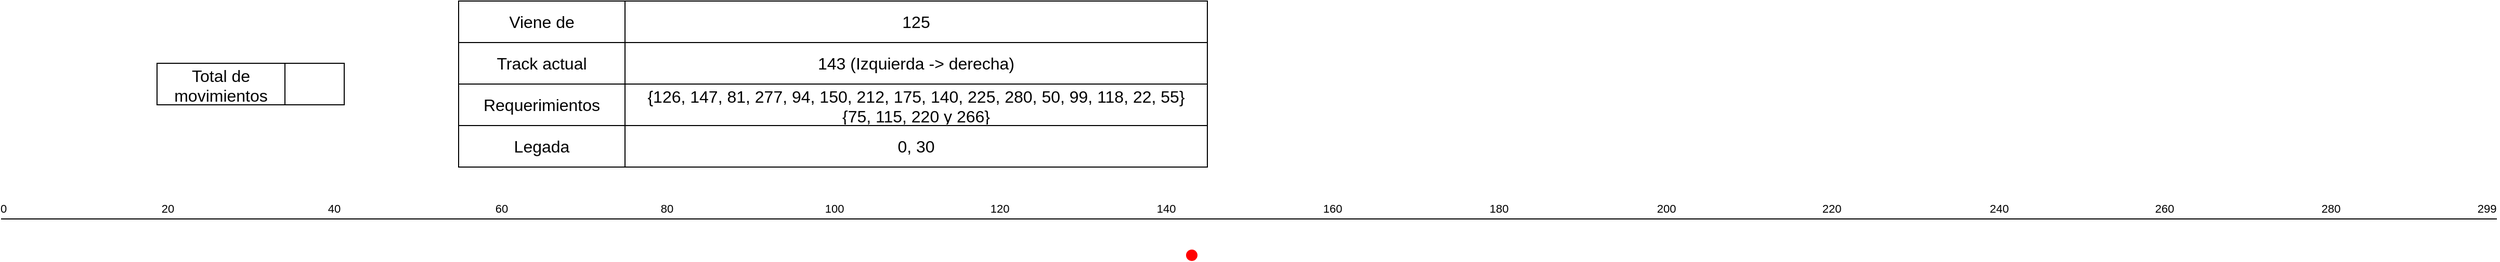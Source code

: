 <mxfile version="22.1.3" type="device">
  <diagram name="Page-1" id="3K1C0nyswlFL-O_2c9Qy">
    <mxGraphModel dx="1647" dy="873" grid="1" gridSize="10" guides="1" tooltips="1" connect="1" arrows="1" fold="1" page="1" pageScale="1" pageWidth="827" pageHeight="1169" math="0" shadow="0">
      <root>
        <mxCell id="0" />
        <mxCell id="1" parent="0" />
        <mxCell id="g0mQy8Gciv3Qlwi9EDm0-2" value="" style="ellipse;whiteSpace=wrap;html=1;aspect=fixed;fillColor=#FF0000;strokeColor=#FF0000;" parent="1" vertex="1">
          <mxGeometry x="1180" y="250" width="10" height="10" as="geometry" />
        </mxCell>
        <mxCell id="g0mQy8Gciv3Qlwi9EDm0-7" value="" style="endArrow=none;html=1;rounded=0;" parent="1" edge="1">
          <mxGeometry width="50" height="50" relative="1" as="geometry">
            <mxPoint x="40" y="220" as="sourcePoint" />
            <mxPoint x="2440" y="220" as="targetPoint" />
          </mxGeometry>
        </mxCell>
        <mxCell id="g0mQy8Gciv3Qlwi9EDm0-8" value="0" style="edgeLabel;html=1;align=center;verticalAlign=middle;resizable=0;points=[];" parent="g0mQy8Gciv3Qlwi9EDm0-7" vertex="1" connectable="0">
          <mxGeometry x="-0.957" y="4" relative="1" as="geometry">
            <mxPoint x="-50" y="-6" as="offset" />
          </mxGeometry>
        </mxCell>
        <mxCell id="g0mQy8Gciv3Qlwi9EDm0-16" value="20" style="edgeLabel;html=1;align=center;verticalAlign=middle;resizable=0;points=[];" parent="g0mQy8Gciv3Qlwi9EDm0-7" vertex="1" connectable="0">
          <mxGeometry x="-0.899" relative="1" as="geometry">
            <mxPoint x="39" y="-10" as="offset" />
          </mxGeometry>
        </mxCell>
        <mxCell id="g0mQy8Gciv3Qlwi9EDm0-17" value="40" style="edgeLabel;html=1;align=center;verticalAlign=middle;resizable=0;points=[];" parent="g0mQy8Gciv3Qlwi9EDm0-7" vertex="1" connectable="0">
          <mxGeometry x="-0.799" y="2" relative="1" as="geometry">
            <mxPoint x="79" y="-8" as="offset" />
          </mxGeometry>
        </mxCell>
        <mxCell id="g0mQy8Gciv3Qlwi9EDm0-18" value="60" style="edgeLabel;html=1;align=center;verticalAlign=middle;resizable=0;points=[];" parent="g0mQy8Gciv3Qlwi9EDm0-7" vertex="1" connectable="0">
          <mxGeometry x="-0.697" y="4" relative="1" as="geometry">
            <mxPoint x="117" y="-6" as="offset" />
          </mxGeometry>
        </mxCell>
        <mxCell id="g0mQy8Gciv3Qlwi9EDm0-19" value="80" style="edgeLabel;html=1;align=center;verticalAlign=middle;resizable=0;points=[];" parent="g0mQy8Gciv3Qlwi9EDm0-7" vertex="1" connectable="0">
          <mxGeometry x="-0.599" y="-2" relative="1" as="geometry">
            <mxPoint x="159" y="-12" as="offset" />
          </mxGeometry>
        </mxCell>
        <mxCell id="g0mQy8Gciv3Qlwi9EDm0-20" value="100" style="edgeLabel;html=1;align=center;verticalAlign=middle;resizable=0;points=[];" parent="g0mQy8Gciv3Qlwi9EDm0-7" vertex="1" connectable="0">
          <mxGeometry x="-0.503" y="-3" relative="1" as="geometry">
            <mxPoint x="204" y="-13" as="offset" />
          </mxGeometry>
        </mxCell>
        <mxCell id="g0mQy8Gciv3Qlwi9EDm0-21" value="120" style="edgeLabel;html=1;align=center;verticalAlign=middle;resizable=0;points=[];" parent="g0mQy8Gciv3Qlwi9EDm0-7" vertex="1" connectable="0">
          <mxGeometry x="-0.405" y="2" relative="1" as="geometry">
            <mxPoint x="246" y="-8" as="offset" />
          </mxGeometry>
        </mxCell>
        <mxCell id="g0mQy8Gciv3Qlwi9EDm0-22" value="140" style="edgeLabel;html=1;align=center;verticalAlign=middle;resizable=0;points=[];" parent="g0mQy8Gciv3Qlwi9EDm0-7" vertex="1" connectable="0">
          <mxGeometry x="-0.299" y="2" relative="1" as="geometry">
            <mxPoint x="279" y="-8" as="offset" />
          </mxGeometry>
        </mxCell>
        <mxCell id="g0mQy8Gciv3Qlwi9EDm0-23" value="160" style="edgeLabel;html=1;align=center;verticalAlign=middle;resizable=0;points=[];" parent="g0mQy8Gciv3Qlwi9EDm0-7" vertex="1" connectable="0">
          <mxGeometry x="-0.199" y="4" relative="1" as="geometry">
            <mxPoint x="319" y="-6" as="offset" />
          </mxGeometry>
        </mxCell>
        <mxCell id="g0mQy8Gciv3Qlwi9EDm0-25" value="180" style="edgeLabel;html=1;align=center;verticalAlign=middle;resizable=0;points=[];" parent="g0mQy8Gciv3Qlwi9EDm0-7" vertex="1" connectable="0">
          <mxGeometry x="-0.105" y="-2" relative="1" as="geometry">
            <mxPoint x="366" y="-12" as="offset" />
          </mxGeometry>
        </mxCell>
        <mxCell id="g0mQy8Gciv3Qlwi9EDm0-46" value="200" style="edgeLabel;html=1;align=center;verticalAlign=middle;resizable=0;points=[];" parent="g0mQy8Gciv3Qlwi9EDm0-7" vertex="1" connectable="0">
          <mxGeometry x="-0.007" relative="1" as="geometry">
            <mxPoint x="409" y="-10" as="offset" />
          </mxGeometry>
        </mxCell>
        <mxCell id="g0mQy8Gciv3Qlwi9EDm0-49" value="220" style="edgeLabel;html=1;align=center;verticalAlign=middle;resizable=0;points=[];" parent="g0mQy8Gciv3Qlwi9EDm0-7" vertex="1" connectable="0">
          <mxGeometry x="0.092" relative="1" as="geometry">
            <mxPoint x="449" y="-10" as="offset" />
          </mxGeometry>
        </mxCell>
        <mxCell id="g0mQy8Gciv3Qlwi9EDm0-50" value="240" style="edgeLabel;html=1;align=center;verticalAlign=middle;resizable=0;points=[];" parent="g0mQy8Gciv3Qlwi9EDm0-7" vertex="1" connectable="0">
          <mxGeometry x="0.197" relative="1" as="geometry">
            <mxPoint x="484" y="-10" as="offset" />
          </mxGeometry>
        </mxCell>
        <mxCell id="g0mQy8Gciv3Qlwi9EDm0-51" value="260" style="edgeLabel;html=1;align=center;verticalAlign=middle;resizable=0;points=[];" parent="g0mQy8Gciv3Qlwi9EDm0-7" vertex="1" connectable="0">
          <mxGeometry x="0.292" relative="1" as="geometry">
            <mxPoint x="529" y="-10" as="offset" />
          </mxGeometry>
        </mxCell>
        <mxCell id="g0mQy8Gciv3Qlwi9EDm0-52" value="280" style="edgeLabel;html=1;align=center;verticalAlign=middle;resizable=0;points=[];" parent="g0mQy8Gciv3Qlwi9EDm0-7" vertex="1" connectable="0">
          <mxGeometry x="0.395" y="-4" relative="1" as="geometry">
            <mxPoint x="566" y="-14" as="offset" />
          </mxGeometry>
        </mxCell>
        <mxCell id="g0mQy8Gciv3Qlwi9EDm0-53" value="299" style="edgeLabel;html=1;align=center;verticalAlign=middle;resizable=0;points=[];" parent="g0mQy8Gciv3Qlwi9EDm0-7" vertex="1" connectable="0">
          <mxGeometry x="0.499" y="2" relative="1" as="geometry">
            <mxPoint x="591" y="-8" as="offset" />
          </mxGeometry>
        </mxCell>
        <mxCell id="g0mQy8Gciv3Qlwi9EDm0-62" value="" style="shape=table;startSize=0;container=1;collapsible=0;childLayout=tableLayout;fontSize=16;swimlaneLine=1;" parent="1" vertex="1">
          <mxGeometry x="480" y="10" width="720" height="160" as="geometry" />
        </mxCell>
        <mxCell id="g0mQy8Gciv3Qlwi9EDm0-63" value="" style="shape=tableRow;horizontal=0;startSize=0;swimlaneHead=0;swimlaneBody=0;strokeColor=inherit;top=0;left=0;bottom=0;right=0;collapsible=0;dropTarget=0;fillColor=none;points=[[0,0.5],[1,0.5]];portConstraint=eastwest;fontSize=16;" parent="g0mQy8Gciv3Qlwi9EDm0-62" vertex="1">
          <mxGeometry width="720" height="40" as="geometry" />
        </mxCell>
        <mxCell id="g0mQy8Gciv3Qlwi9EDm0-64" value="Viene de" style="shape=partialRectangle;html=1;whiteSpace=wrap;connectable=0;strokeColor=inherit;overflow=hidden;fillColor=none;top=0;left=0;bottom=0;right=0;pointerEvents=1;fontSize=16;" parent="g0mQy8Gciv3Qlwi9EDm0-63" vertex="1">
          <mxGeometry width="160" height="40" as="geometry">
            <mxRectangle width="160" height="40" as="alternateBounds" />
          </mxGeometry>
        </mxCell>
        <mxCell id="g0mQy8Gciv3Qlwi9EDm0-65" value="125" style="shape=partialRectangle;html=1;whiteSpace=wrap;connectable=0;strokeColor=inherit;overflow=hidden;fillColor=none;top=0;left=0;bottom=0;right=0;pointerEvents=1;fontSize=16;" parent="g0mQy8Gciv3Qlwi9EDm0-63" vertex="1">
          <mxGeometry x="160" width="560" height="40" as="geometry">
            <mxRectangle width="560" height="40" as="alternateBounds" />
          </mxGeometry>
        </mxCell>
        <mxCell id="g0mQy8Gciv3Qlwi9EDm0-67" value="" style="shape=tableRow;horizontal=0;startSize=0;swimlaneHead=0;swimlaneBody=0;strokeColor=inherit;top=0;left=0;bottom=0;right=0;collapsible=0;dropTarget=0;fillColor=none;points=[[0,0.5],[1,0.5]];portConstraint=eastwest;fontSize=16;" parent="g0mQy8Gciv3Qlwi9EDm0-62" vertex="1">
          <mxGeometry y="40" width="720" height="40" as="geometry" />
        </mxCell>
        <mxCell id="g0mQy8Gciv3Qlwi9EDm0-68" value="Track actual" style="shape=partialRectangle;html=1;whiteSpace=wrap;connectable=0;strokeColor=inherit;overflow=hidden;fillColor=none;top=0;left=0;bottom=0;right=0;pointerEvents=1;fontSize=16;" parent="g0mQy8Gciv3Qlwi9EDm0-67" vertex="1">
          <mxGeometry width="160" height="40" as="geometry">
            <mxRectangle width="160" height="40" as="alternateBounds" />
          </mxGeometry>
        </mxCell>
        <mxCell id="g0mQy8Gciv3Qlwi9EDm0-69" value="143 (Izquierda -&amp;gt; derecha)" style="shape=partialRectangle;html=1;whiteSpace=wrap;connectable=0;strokeColor=inherit;overflow=hidden;fillColor=none;top=0;left=0;bottom=0;right=0;pointerEvents=1;fontSize=16;" parent="g0mQy8Gciv3Qlwi9EDm0-67" vertex="1">
          <mxGeometry x="160" width="560" height="40" as="geometry">
            <mxRectangle width="560" height="40" as="alternateBounds" />
          </mxGeometry>
        </mxCell>
        <mxCell id="g0mQy8Gciv3Qlwi9EDm0-71" value="" style="shape=tableRow;horizontal=0;startSize=0;swimlaneHead=0;swimlaneBody=0;strokeColor=inherit;top=0;left=0;bottom=0;right=0;collapsible=0;dropTarget=0;fillColor=none;points=[[0,0.5],[1,0.5]];portConstraint=eastwest;fontSize=16;" parent="g0mQy8Gciv3Qlwi9EDm0-62" vertex="1">
          <mxGeometry y="80" width="720" height="40" as="geometry" />
        </mxCell>
        <mxCell id="g0mQy8Gciv3Qlwi9EDm0-72" value="Requerimientos" style="shape=partialRectangle;html=1;whiteSpace=wrap;connectable=0;strokeColor=inherit;overflow=hidden;fillColor=none;top=0;left=0;bottom=0;right=0;pointerEvents=1;fontSize=16;" parent="g0mQy8Gciv3Qlwi9EDm0-71" vertex="1">
          <mxGeometry width="160" height="40" as="geometry">
            <mxRectangle width="160" height="40" as="alternateBounds" />
          </mxGeometry>
        </mxCell>
        <mxCell id="g0mQy8Gciv3Qlwi9EDm0-73" value="{126, 147, 81, 277, 94, 150, 212, 175, 140, 225, 280, 50, 99, 118, 22, 55}&lt;br&gt;{75, 115, 220 y 266}" style="shape=partialRectangle;html=1;whiteSpace=wrap;connectable=0;strokeColor=inherit;overflow=hidden;fillColor=none;top=0;left=0;bottom=0;right=0;pointerEvents=1;fontSize=16;verticalAlign=middle;labelPosition=center;verticalLabelPosition=middle;align=center;" parent="g0mQy8Gciv3Qlwi9EDm0-71" vertex="1">
          <mxGeometry x="160" width="560" height="40" as="geometry">
            <mxRectangle width="560" height="40" as="alternateBounds" />
          </mxGeometry>
        </mxCell>
        <mxCell id="g0mQy8Gciv3Qlwi9EDm0-99" style="shape=tableRow;horizontal=0;startSize=0;swimlaneHead=0;swimlaneBody=0;strokeColor=inherit;top=0;left=0;bottom=0;right=0;collapsible=0;dropTarget=0;fillColor=none;points=[[0,0.5],[1,0.5]];portConstraint=eastwest;fontSize=16;" parent="g0mQy8Gciv3Qlwi9EDm0-62" vertex="1">
          <mxGeometry y="120" width="720" height="40" as="geometry" />
        </mxCell>
        <mxCell id="g0mQy8Gciv3Qlwi9EDm0-100" value="Legada" style="shape=partialRectangle;html=1;whiteSpace=wrap;connectable=0;strokeColor=inherit;overflow=hidden;fillColor=none;top=0;left=0;bottom=0;right=0;pointerEvents=1;fontSize=16;" parent="g0mQy8Gciv3Qlwi9EDm0-99" vertex="1">
          <mxGeometry width="160" height="40" as="geometry">
            <mxRectangle width="160" height="40" as="alternateBounds" />
          </mxGeometry>
        </mxCell>
        <mxCell id="g0mQy8Gciv3Qlwi9EDm0-101" value="0, 30" style="shape=partialRectangle;html=1;whiteSpace=wrap;connectable=0;strokeColor=inherit;overflow=hidden;fillColor=none;top=0;left=0;bottom=0;right=0;pointerEvents=1;fontSize=16;" parent="g0mQy8Gciv3Qlwi9EDm0-99" vertex="1">
          <mxGeometry x="160" width="560" height="40" as="geometry">
            <mxRectangle width="560" height="40" as="alternateBounds" />
          </mxGeometry>
        </mxCell>
        <mxCell id="9q1age1-8BXqLCWACAwK-1" value="" style="shape=table;startSize=0;container=1;collapsible=0;childLayout=tableLayout;fontSize=16;" parent="1" vertex="1">
          <mxGeometry x="190" y="70" width="180" height="40" as="geometry" />
        </mxCell>
        <mxCell id="9q1age1-8BXqLCWACAwK-2" value="" style="shape=tableRow;horizontal=0;startSize=0;swimlaneHead=0;swimlaneBody=0;strokeColor=inherit;top=0;left=0;bottom=0;right=0;collapsible=0;dropTarget=0;fillColor=none;points=[[0,0.5],[1,0.5]];portConstraint=eastwest;fontSize=16;" parent="9q1age1-8BXqLCWACAwK-1" vertex="1">
          <mxGeometry width="180" height="40" as="geometry" />
        </mxCell>
        <mxCell id="9q1age1-8BXqLCWACAwK-3" value="Total de movimientos" style="shape=partialRectangle;html=1;whiteSpace=wrap;connectable=0;strokeColor=inherit;overflow=hidden;fillColor=none;top=0;left=0;bottom=0;right=0;pointerEvents=1;fontSize=16;" parent="9q1age1-8BXqLCWACAwK-2" vertex="1">
          <mxGeometry width="123" height="40" as="geometry">
            <mxRectangle width="123" height="40" as="alternateBounds" />
          </mxGeometry>
        </mxCell>
        <mxCell id="9q1age1-8BXqLCWACAwK-4" value="" style="shape=partialRectangle;html=1;whiteSpace=wrap;connectable=0;strokeColor=inherit;overflow=hidden;fillColor=none;top=0;left=0;bottom=0;right=0;pointerEvents=1;fontSize=16;" parent="9q1age1-8BXqLCWACAwK-2" vertex="1">
          <mxGeometry x="123" width="57" height="40" as="geometry">
            <mxRectangle width="57" height="40" as="alternateBounds" />
          </mxGeometry>
        </mxCell>
      </root>
    </mxGraphModel>
  </diagram>
</mxfile>
